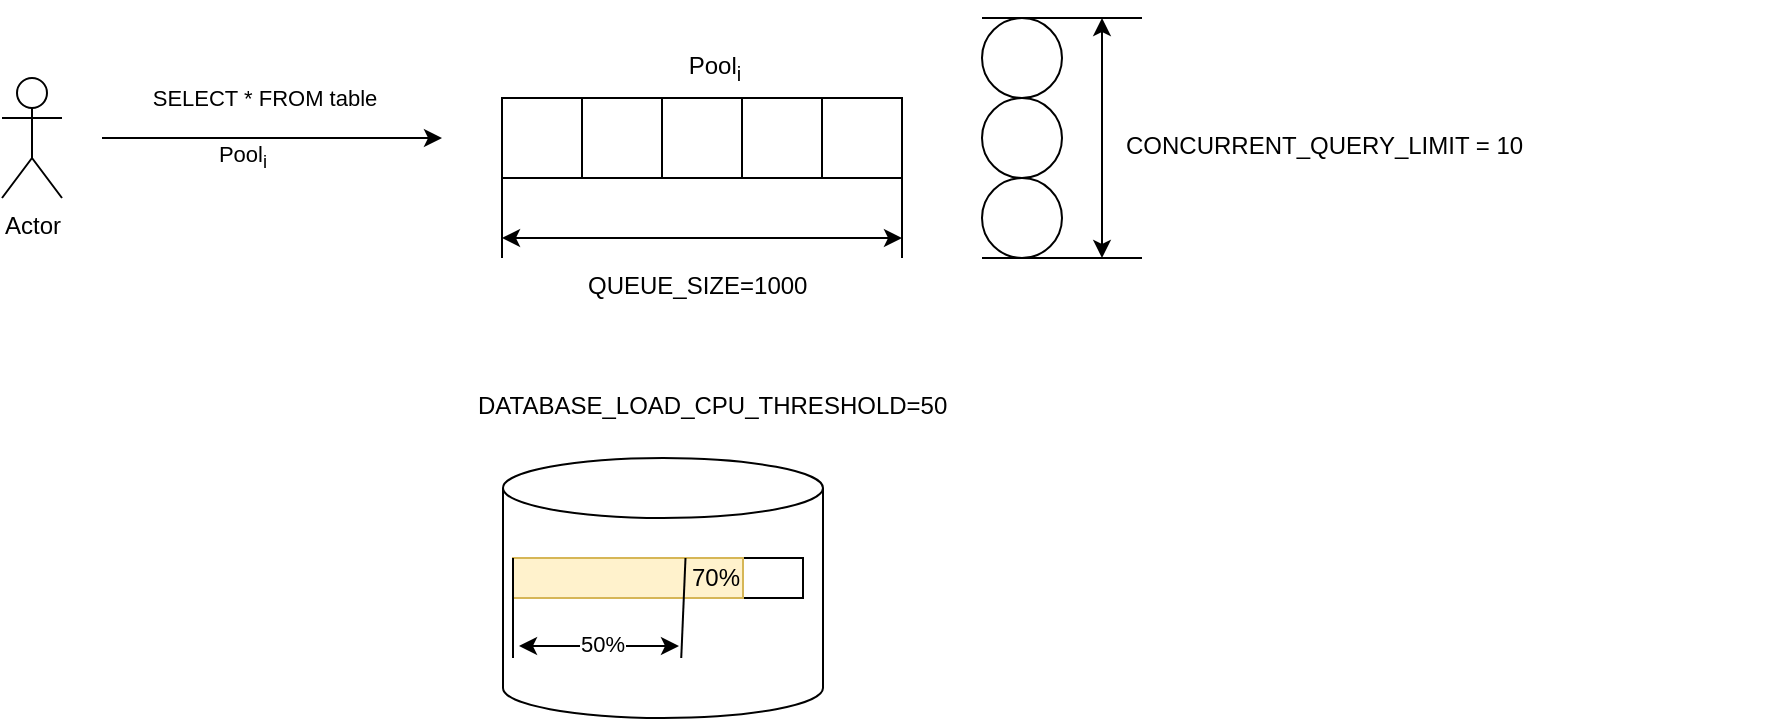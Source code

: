 <mxfile version="24.7.6">
  <diagram id="yxOYCQaQEi653bkywKBP" name="Page-1">
    <mxGraphModel dx="1553" dy="1024" grid="1" gridSize="10" guides="1" tooltips="1" connect="1" arrows="1" fold="1" page="1" pageScale="1" pageWidth="827" pageHeight="1169" math="0" shadow="0">
      <root>
        <mxCell id="0" />
        <mxCell id="1" parent="0" />
        <mxCell id="_WO4hg2JzHm4K1-gVBmK-2" value="" style="whiteSpace=wrap;html=1;aspect=fixed;" parent="1" vertex="1">
          <mxGeometry x="300" y="70" width="40" height="40" as="geometry" />
        </mxCell>
        <mxCell id="_WO4hg2JzHm4K1-gVBmK-3" value="" style="whiteSpace=wrap;html=1;aspect=fixed;" parent="1" vertex="1">
          <mxGeometry x="340" y="70" width="40" height="40" as="geometry" />
        </mxCell>
        <mxCell id="_WO4hg2JzHm4K1-gVBmK-4" value="" style="whiteSpace=wrap;html=1;aspect=fixed;" parent="1" vertex="1">
          <mxGeometry x="380" y="70" width="40" height="40" as="geometry" />
        </mxCell>
        <mxCell id="_WO4hg2JzHm4K1-gVBmK-5" value="" style="whiteSpace=wrap;html=1;aspect=fixed;" parent="1" vertex="1">
          <mxGeometry x="420" y="70" width="40" height="40" as="geometry" />
        </mxCell>
        <mxCell id="_WO4hg2JzHm4K1-gVBmK-6" value="" style="whiteSpace=wrap;html=1;aspect=fixed;" parent="1" vertex="1">
          <mxGeometry x="460" y="70" width="40" height="40" as="geometry" />
        </mxCell>
        <mxCell id="_WO4hg2JzHm4K1-gVBmK-8" value="" style="ellipse;whiteSpace=wrap;html=1;aspect=fixed;" parent="1" vertex="1">
          <mxGeometry x="540" y="30" width="40" height="40" as="geometry" />
        </mxCell>
        <mxCell id="_WO4hg2JzHm4K1-gVBmK-9" value="" style="ellipse;whiteSpace=wrap;html=1;aspect=fixed;" parent="1" vertex="1">
          <mxGeometry x="540" y="70" width="40" height="40" as="geometry" />
        </mxCell>
        <mxCell id="_WO4hg2JzHm4K1-gVBmK-10" value="" style="ellipse;whiteSpace=wrap;html=1;aspect=fixed;" parent="1" vertex="1">
          <mxGeometry x="540" y="110" width="40" height="40" as="geometry" />
        </mxCell>
        <mxCell id="_WO4hg2JzHm4K1-gVBmK-11" value="Pool&lt;sub&gt;i&lt;/sub&gt;" style="text;html=1;align=center;verticalAlign=middle;resizable=0;points=[];autosize=1;strokeColor=none;fillColor=none;" parent="1" vertex="1">
          <mxGeometry x="380.5" y="40" width="50" height="30" as="geometry" />
        </mxCell>
        <mxCell id="_WO4hg2JzHm4K1-gVBmK-13" value="CONCURRENT_QUERY_LIMIT = 10" style="text;whiteSpace=wrap;" parent="1" vertex="1">
          <mxGeometry x="610" y="80" width="330" height="20" as="geometry" />
        </mxCell>
        <mxCell id="_WO4hg2JzHm4K1-gVBmK-14" value="" style="endArrow=classic;startArrow=classic;html=1;rounded=0;" parent="1" edge="1">
          <mxGeometry width="50" height="50" relative="1" as="geometry">
            <mxPoint x="600" y="150" as="sourcePoint" />
            <mxPoint x="600" y="30" as="targetPoint" />
          </mxGeometry>
        </mxCell>
        <mxCell id="_WO4hg2JzHm4K1-gVBmK-15" value="" style="endArrow=none;html=1;rounded=0;" parent="1" edge="1">
          <mxGeometry width="50" height="50" relative="1" as="geometry">
            <mxPoint x="540" y="150" as="sourcePoint" />
            <mxPoint x="620" y="150" as="targetPoint" />
          </mxGeometry>
        </mxCell>
        <mxCell id="_WO4hg2JzHm4K1-gVBmK-17" value="" style="endArrow=none;html=1;rounded=0;" parent="1" edge="1">
          <mxGeometry width="50" height="50" relative="1" as="geometry">
            <mxPoint x="540" y="30" as="sourcePoint" />
            <mxPoint x="620" y="30" as="targetPoint" />
          </mxGeometry>
        </mxCell>
        <mxCell id="_WO4hg2JzHm4K1-gVBmK-18" value="" style="endArrow=none;html=1;rounded=0;entryX=0;entryY=0;entryDx=0;entryDy=0;" parent="1" target="_WO4hg2JzHm4K1-gVBmK-2" edge="1">
          <mxGeometry width="50" height="50" relative="1" as="geometry">
            <mxPoint x="300" y="150" as="sourcePoint" />
            <mxPoint x="660" y="190" as="targetPoint" />
          </mxGeometry>
        </mxCell>
        <mxCell id="_WO4hg2JzHm4K1-gVBmK-19" value="" style="endArrow=none;html=1;rounded=0;entryX=0;entryY=0;entryDx=0;entryDy=0;" parent="1" edge="1">
          <mxGeometry width="50" height="50" relative="1" as="geometry">
            <mxPoint x="500" y="150" as="sourcePoint" />
            <mxPoint x="500" y="70" as="targetPoint" />
          </mxGeometry>
        </mxCell>
        <mxCell id="_WO4hg2JzHm4K1-gVBmK-20" value="" style="endArrow=classic;startArrow=classic;html=1;rounded=0;" parent="1" edge="1">
          <mxGeometry width="50" height="50" relative="1" as="geometry">
            <mxPoint x="300" y="140" as="sourcePoint" />
            <mxPoint x="500" y="140" as="targetPoint" />
          </mxGeometry>
        </mxCell>
        <mxCell id="_WO4hg2JzHm4K1-gVBmK-22" value="QUEUE_SIZE=1000" style="text;whiteSpace=wrap;" parent="1" vertex="1">
          <mxGeometry x="341" y="150" width="99" height="20" as="geometry" />
        </mxCell>
        <mxCell id="_WO4hg2JzHm4K1-gVBmK-23" value="" style="shape=cylinder3;whiteSpace=wrap;html=1;boundedLbl=1;backgroundOutline=1;size=15;" parent="1" vertex="1">
          <mxGeometry x="300.5" y="250" width="160" height="130" as="geometry" />
        </mxCell>
        <mxCell id="_WO4hg2JzHm4K1-gVBmK-24" value="" style="rounded=0;whiteSpace=wrap;html=1;" parent="1" vertex="1">
          <mxGeometry x="305.5" y="300" width="145" height="20" as="geometry" />
        </mxCell>
        <mxCell id="_WO4hg2JzHm4K1-gVBmK-25" value="70%" style="rounded=0;whiteSpace=wrap;html=1;fillColor=#fff2cc;strokeColor=#d6b656;align=right;" parent="1" vertex="1">
          <mxGeometry x="305.5" y="300" width="115" height="20" as="geometry" />
        </mxCell>
        <mxCell id="_WO4hg2JzHm4K1-gVBmK-27" value="DATABASE_LOAD_CPU_THRESHOLD=50" style="text;whiteSpace=wrap;" parent="1" vertex="1">
          <mxGeometry x="285.5" y="210" width="240" height="40" as="geometry" />
        </mxCell>
        <mxCell id="_WO4hg2JzHm4K1-gVBmK-28" value="Actor" style="shape=umlActor;verticalLabelPosition=bottom;verticalAlign=top;html=1;outlineConnect=0;" parent="1" vertex="1">
          <mxGeometry x="50" y="60" width="30" height="60" as="geometry" />
        </mxCell>
        <mxCell id="_WO4hg2JzHm4K1-gVBmK-29" value="" style="endArrow=classic;html=1;rounded=0;" parent="1" edge="1">
          <mxGeometry width="50" height="50" relative="1" as="geometry">
            <mxPoint x="100" y="90" as="sourcePoint" />
            <mxPoint x="270" y="90" as="targetPoint" />
          </mxGeometry>
        </mxCell>
        <mxCell id="_WO4hg2JzHm4K1-gVBmK-30" value="SELECT * FROM table" style="edgeLabel;html=1;align=center;verticalAlign=middle;resizable=0;points=[];" parent="_WO4hg2JzHm4K1-gVBmK-29" vertex="1" connectable="0">
          <mxGeometry x="-0.054" relative="1" as="geometry">
            <mxPoint y="-20" as="offset" />
          </mxGeometry>
        </mxCell>
        <mxCell id="_WO4hg2JzHm4K1-gVBmK-31" value="Pool&lt;sub&gt;i&lt;/sub&gt;" style="edgeLabel;html=1;align=center;verticalAlign=middle;resizable=0;points=[];" parent="_WO4hg2JzHm4K1-gVBmK-29" vertex="1" connectable="0">
          <mxGeometry x="0.024" y="2" relative="1" as="geometry">
            <mxPoint x="-17" y="12" as="offset" />
          </mxGeometry>
        </mxCell>
        <mxCell id="_WO4hg2JzHm4K1-gVBmK-37" value="" style="endArrow=none;html=1;rounded=0;exitX=0.75;exitY=0;exitDx=0;exitDy=0;entryX=0.557;entryY=0.769;entryDx=0;entryDy=0;entryPerimeter=0;" parent="1" source="_WO4hg2JzHm4K1-gVBmK-25" target="_WO4hg2JzHm4K1-gVBmK-23" edge="1">
          <mxGeometry width="50" height="50" relative="1" as="geometry">
            <mxPoint x="370.5" y="210" as="sourcePoint" />
            <mxPoint x="420.5" y="160" as="targetPoint" />
          </mxGeometry>
        </mxCell>
        <mxCell id="_WO4hg2JzHm4K1-gVBmK-38" value="" style="endArrow=none;html=1;rounded=0;exitX=0.75;exitY=0;exitDx=0;exitDy=0;entryX=0.557;entryY=0.769;entryDx=0;entryDy=0;entryPerimeter=0;" parent="1" edge="1">
          <mxGeometry width="50" height="50" relative="1" as="geometry">
            <mxPoint x="305.5" y="300" as="sourcePoint" />
            <mxPoint x="305.5" y="350" as="targetPoint" />
          </mxGeometry>
        </mxCell>
        <mxCell id="_WO4hg2JzHm4K1-gVBmK-40" value="" style="endArrow=classic;startArrow=classic;html=1;rounded=0;" parent="1" edge="1">
          <mxGeometry width="50" height="50" relative="1" as="geometry">
            <mxPoint x="308.5" y="344" as="sourcePoint" />
            <mxPoint x="388.5" y="344" as="targetPoint" />
          </mxGeometry>
        </mxCell>
        <mxCell id="_WO4hg2JzHm4K1-gVBmK-41" value="50%" style="edgeLabel;html=1;align=center;verticalAlign=middle;resizable=0;points=[];" parent="_WO4hg2JzHm4K1-gVBmK-40" vertex="1" connectable="0">
          <mxGeometry x="0.04" y="1" relative="1" as="geometry">
            <mxPoint as="offset" />
          </mxGeometry>
        </mxCell>
      </root>
    </mxGraphModel>
  </diagram>
</mxfile>

